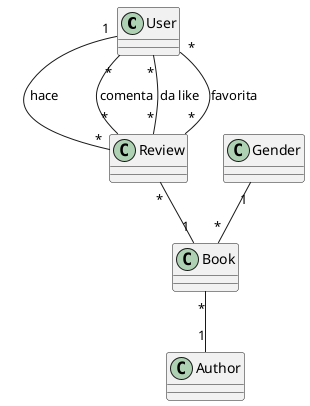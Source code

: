 @startuml diagrama
User "1"--"*" Review:"hace"
Review "*"--"1" Book
Book "*"--"1" Author
User "*"--"*" Review:"comenta"
Gender "1"--"*" Book
User "*"--"*"Review :"da like"
User "*"--"*"Review:"favorita"
@enduml

